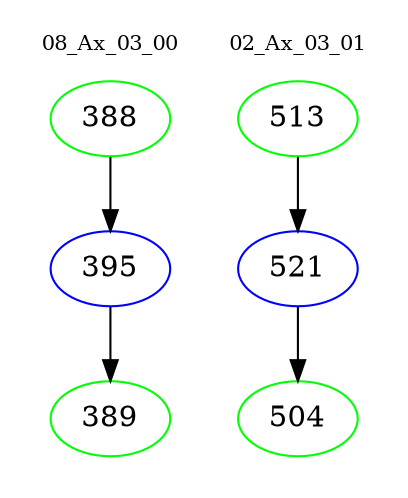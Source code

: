 digraph{
subgraph cluster_0 {
color = white
label = "08_Ax_03_00";
fontsize=10;
T0_388 [label="388", color="green"]
T0_388 -> T0_395 [color="black"]
T0_395 [label="395", color="blue"]
T0_395 -> T0_389 [color="black"]
T0_389 [label="389", color="green"]
}
subgraph cluster_1 {
color = white
label = "02_Ax_03_01";
fontsize=10;
T1_513 [label="513", color="green"]
T1_513 -> T1_521 [color="black"]
T1_521 [label="521", color="blue"]
T1_521 -> T1_504 [color="black"]
T1_504 [label="504", color="green"]
}
}
